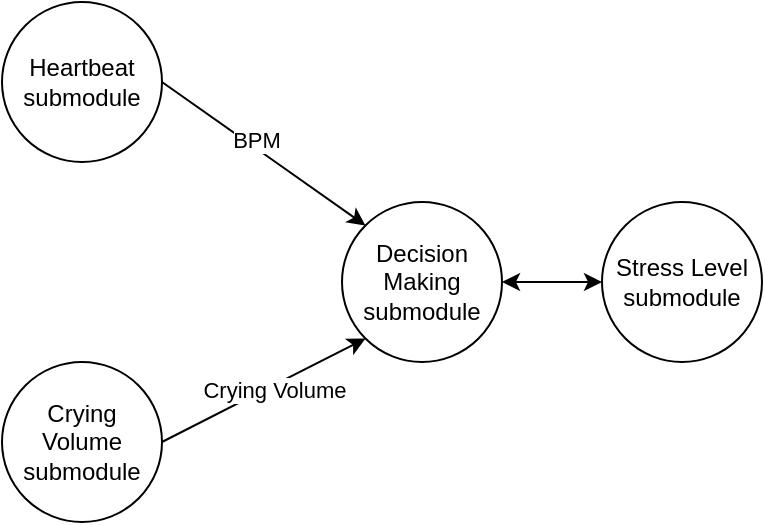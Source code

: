 <mxfile version="28.2.5">
  <diagram name="第 1 页" id="HLpz1Po2Y0UQG1KB447g">
    <mxGraphModel dx="1028" dy="536" grid="1" gridSize="10" guides="1" tooltips="1" connect="1" arrows="1" fold="1" page="1" pageScale="1" pageWidth="827" pageHeight="1169" math="0" shadow="0">
      <root>
        <mxCell id="0" />
        <mxCell id="1" parent="0" />
        <mxCell id="djvFMJwqq9TgaYh9iOy4-1" value="Heartbeat submodule" style="ellipse;whiteSpace=wrap;html=1;aspect=fixed;" vertex="1" parent="1">
          <mxGeometry x="150" y="180" width="80" height="80" as="geometry" />
        </mxCell>
        <mxCell id="djvFMJwqq9TgaYh9iOy4-2" value="Crying Volume submodule" style="ellipse;whiteSpace=wrap;html=1;aspect=fixed;" vertex="1" parent="1">
          <mxGeometry x="150" y="360" width="80" height="80" as="geometry" />
        </mxCell>
        <mxCell id="djvFMJwqq9TgaYh9iOy4-3" value="" style="endArrow=classic;html=1;rounded=0;exitX=1;exitY=0.5;exitDx=0;exitDy=0;entryX=0;entryY=0;entryDx=0;entryDy=0;" edge="1" parent="1" source="djvFMJwqq9TgaYh9iOy4-1" target="djvFMJwqq9TgaYh9iOy4-9">
          <mxGeometry width="50" height="50" relative="1" as="geometry">
            <mxPoint x="250" y="230" as="sourcePoint" />
            <mxPoint x="350" y="300" as="targetPoint" />
          </mxGeometry>
        </mxCell>
        <mxCell id="djvFMJwqq9TgaYh9iOy4-6" value="BPM" style="edgeLabel;html=1;align=center;verticalAlign=middle;resizable=0;points=[];" vertex="1" connectable="0" parent="djvFMJwqq9TgaYh9iOy4-3">
          <mxGeometry x="-0.123" y="3" relative="1" as="geometry">
            <mxPoint as="offset" />
          </mxGeometry>
        </mxCell>
        <mxCell id="djvFMJwqq9TgaYh9iOy4-4" value="" style="endArrow=classic;html=1;rounded=0;exitX=1;exitY=0.5;exitDx=0;exitDy=0;entryX=0;entryY=1;entryDx=0;entryDy=0;" edge="1" parent="1" source="djvFMJwqq9TgaYh9iOy4-2" target="djvFMJwqq9TgaYh9iOy4-9">
          <mxGeometry width="50" height="50" relative="1" as="geometry">
            <mxPoint x="304" y="340" as="sourcePoint" />
            <mxPoint x="350" y="340" as="targetPoint" />
          </mxGeometry>
        </mxCell>
        <mxCell id="djvFMJwqq9TgaYh9iOy4-7" value="Crying Volume" style="edgeLabel;html=1;align=center;verticalAlign=middle;resizable=0;points=[];" vertex="1" connectable="0" parent="djvFMJwqq9TgaYh9iOy4-4">
          <mxGeometry x="0.089" y="-2" relative="1" as="geometry">
            <mxPoint as="offset" />
          </mxGeometry>
        </mxCell>
        <mxCell id="djvFMJwqq9TgaYh9iOy4-8" value="" style="endArrow=classic;html=1;rounded=0;exitX=1;exitY=0.5;exitDx=0;exitDy=0;startArrow=classic;startFill=1;" edge="1" parent="1" source="djvFMJwqq9TgaYh9iOy4-9" target="djvFMJwqq9TgaYh9iOy4-10">
          <mxGeometry width="50" height="50" relative="1" as="geometry">
            <mxPoint x="430" y="320" as="sourcePoint" />
            <mxPoint x="480" y="320" as="targetPoint" />
          </mxGeometry>
        </mxCell>
        <mxCell id="djvFMJwqq9TgaYh9iOy4-9" value="Decision Making submodule" style="ellipse;whiteSpace=wrap;html=1;aspect=fixed;" vertex="1" parent="1">
          <mxGeometry x="320" y="280" width="80" height="80" as="geometry" />
        </mxCell>
        <mxCell id="djvFMJwqq9TgaYh9iOy4-10" value="Stress Level submodule" style="ellipse;whiteSpace=wrap;html=1;aspect=fixed;" vertex="1" parent="1">
          <mxGeometry x="450" y="280.0" width="80" height="80" as="geometry" />
        </mxCell>
      </root>
    </mxGraphModel>
  </diagram>
</mxfile>
